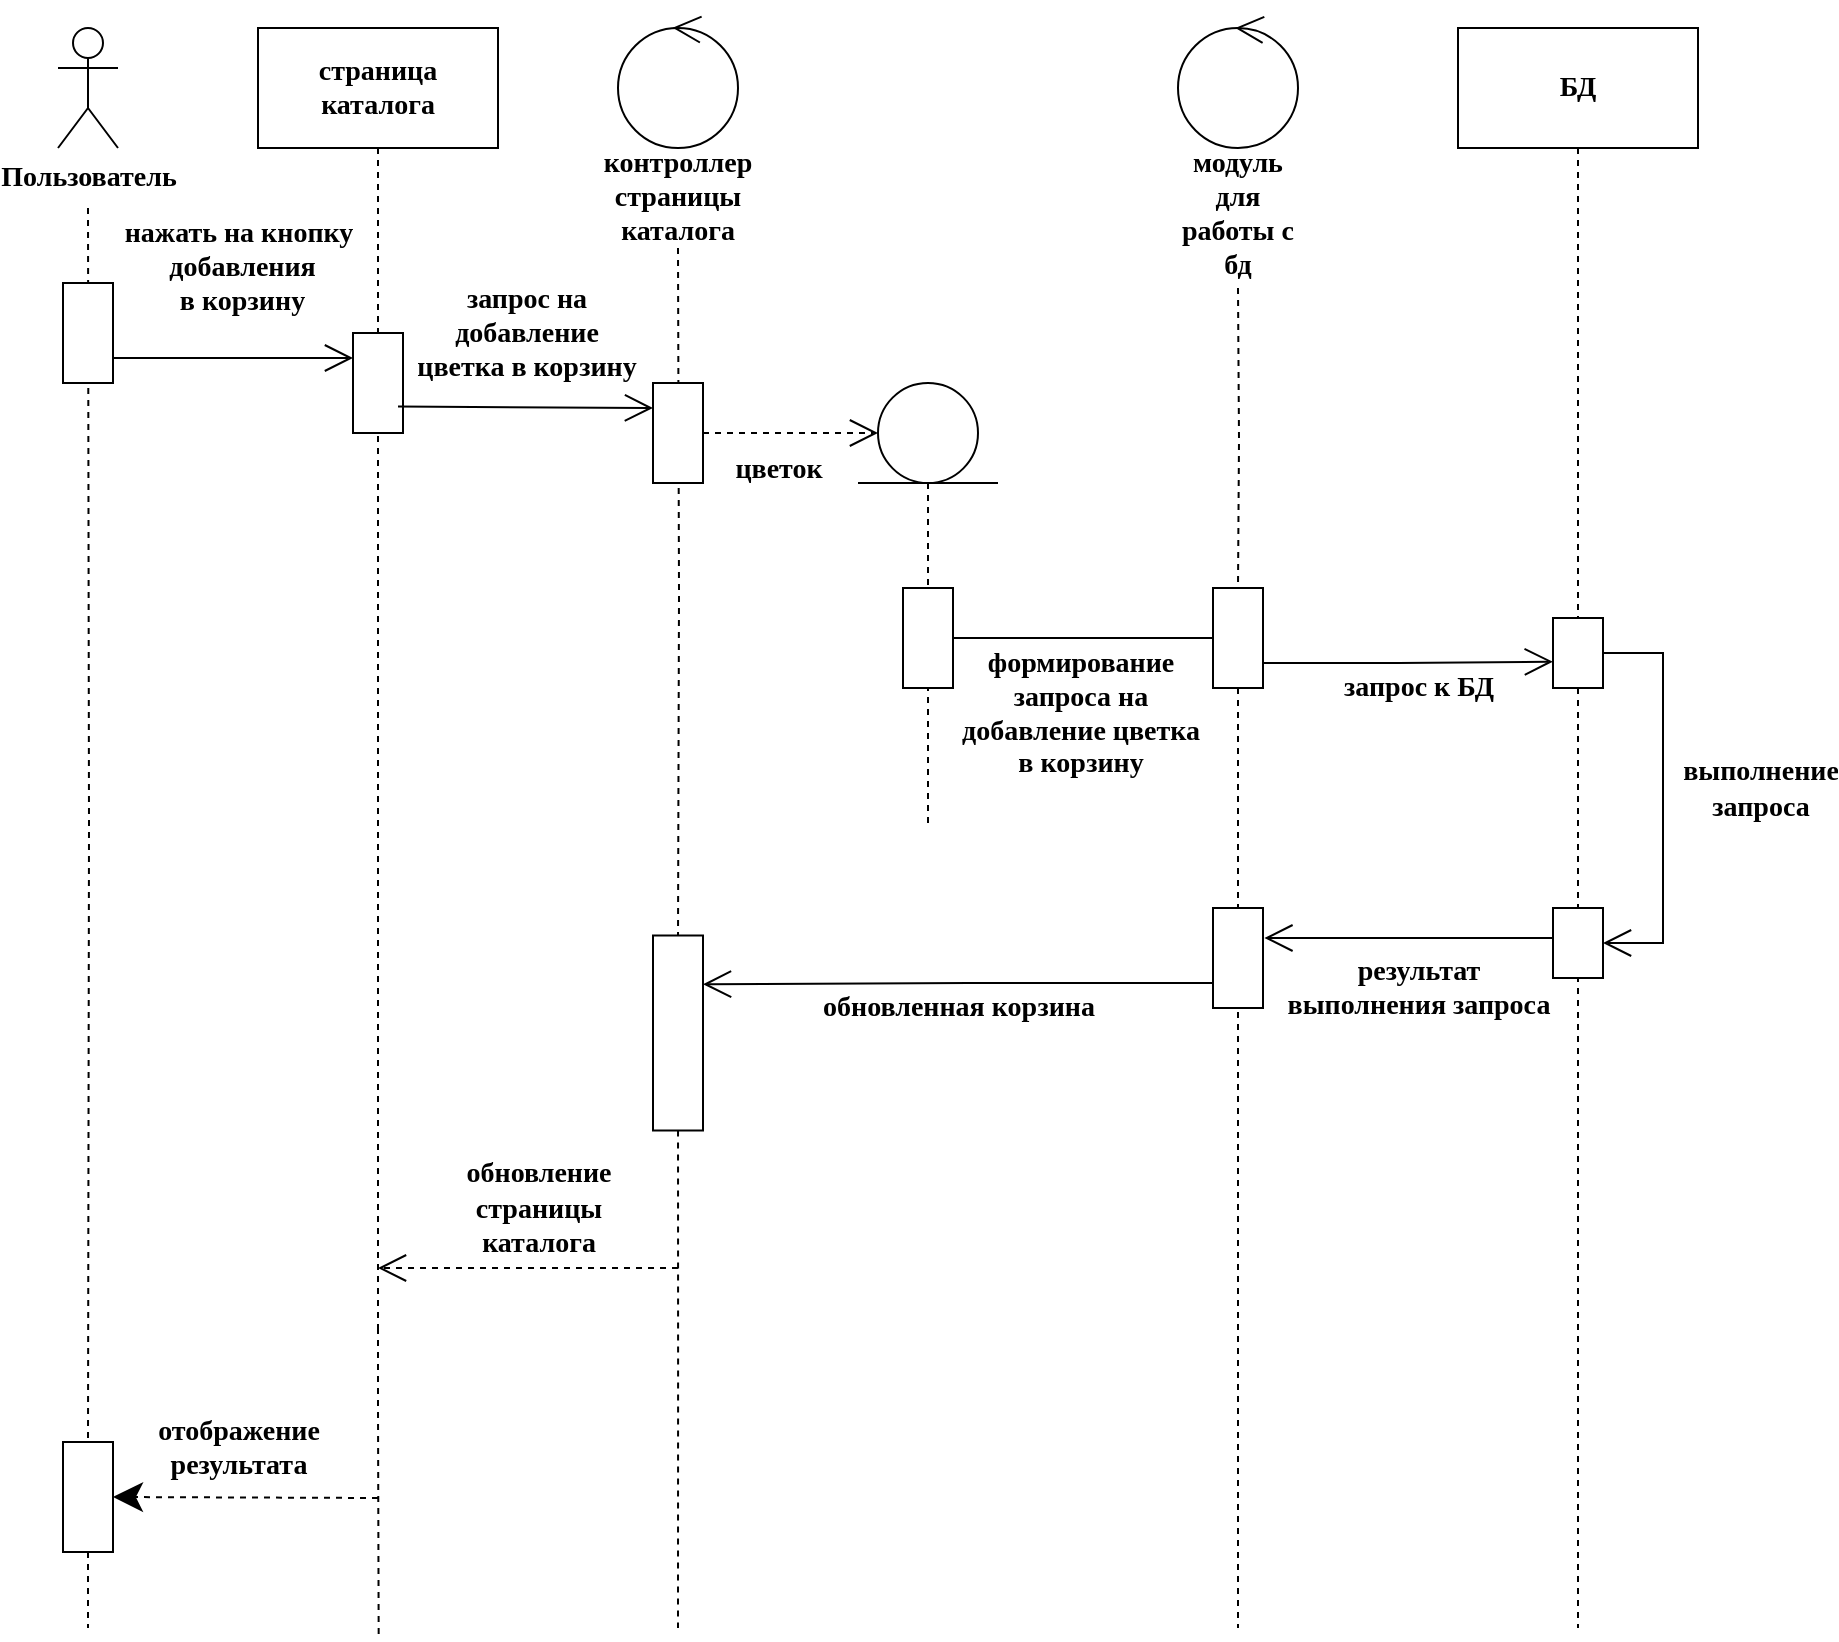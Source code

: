<mxfile version="17.4.5" type="device"><diagram id="fLpMSVebgl40Ps6qI0sM" name="Page-1"><mxGraphModel dx="1447" dy="755" grid="1" gridSize="10" guides="1" tooltips="1" connect="1" arrows="1" fold="1" page="1" pageScale="1" pageWidth="2336" pageHeight="1654" math="0" shadow="0"><root><mxCell id="0"/><mxCell id="1" parent="0"/><mxCell id="WnyRg5-pZBOEVQRQJYbf-41" value="" style="edgeStyle=orthogonalEdgeStyle;rounded=0;orthogonalLoop=1;jettySize=auto;html=1;endArrow=none;endFill=0;endSize=12;dashed=1;" parent="1" target="WnyRg5-pZBOEVQRQJYbf-40" edge="1"><mxGeometry relative="1" as="geometry"><mxPoint x="550" y="690" as="targetPoint"/><mxPoint x="550" y="190" as="sourcePoint"/></mxGeometry></mxCell><mxCell id="WnyRg5-pZBOEVQRQJYbf-47" value="" style="edgeStyle=orthogonalEdgeStyle;rounded=0;orthogonalLoop=1;jettySize=auto;html=1;dashed=1;endArrow=none;endFill=0;" parent="1" source="WnyRg5-pZBOEVQRQJYbf-5" edge="1"><mxGeometry relative="1" as="geometry"><mxPoint x="400" y="535" as="targetPoint"/><mxPoint x="400" y="140" as="sourcePoint"/></mxGeometry></mxCell><mxCell id="WnyRg5-pZBOEVQRQJYbf-57" value="" style="edgeStyle=orthogonalEdgeStyle;rounded=0;orthogonalLoop=1;jettySize=auto;html=1;dashed=1;endArrow=none;endFill=0;" parent="1" target="WnyRg5-pZBOEVQRQJYbf-56" edge="1"><mxGeometry relative="1" as="geometry"><mxPoint x="255" y="880" as="targetPoint"/><mxPoint x="255" y="170" as="sourcePoint"/><Array as="points"/></mxGeometry></mxCell><mxCell id="WnyRg5-pZBOEVQRQJYbf-4" style="edgeStyle=orthogonalEdgeStyle;rounded=0;orthogonalLoop=1;jettySize=auto;html=1;dashed=1;endArrow=none;endFill=0;startArrow=none;" parent="1" source="WnyRg5-pZBOEVQRQJYbf-56" edge="1"><mxGeometry relative="1" as="geometry"><mxPoint x="255" y="880" as="targetPoint"/><mxPoint x="255" y="160" as="sourcePoint"/><Array as="points"><mxPoint x="255" y="880"/></Array></mxGeometry></mxCell><mxCell id="WnyRg5-pZBOEVQRQJYbf-1" value="&lt;font style=&quot;font-size: 14px&quot; face=&quot;Times New Roman&quot;&gt;&lt;b&gt;Пользователь&lt;/b&gt;&lt;/font&gt;" style="shape=umlActor;verticalLabelPosition=bottom;verticalAlign=top;html=1;outlineConnect=0;" parent="1" vertex="1"><mxGeometry x="240" y="80" width="30" height="60" as="geometry"/></mxCell><mxCell id="WnyRg5-pZBOEVQRQJYbf-6" style="edgeStyle=orthogonalEdgeStyle;rounded=0;orthogonalLoop=1;jettySize=auto;html=1;dashed=1;endArrow=none;endFill=0;startArrow=none;" parent="1" edge="1"><mxGeometry relative="1" as="geometry"><mxPoint x="400" y="730" as="targetPoint"/><mxPoint x="400" y="530" as="sourcePoint"/></mxGeometry></mxCell><mxCell id="WnyRg5-pZBOEVQRQJYbf-5" value="&lt;b&gt;&lt;font style=&quot;font-size: 14px&quot; face=&quot;Times New Roman&quot;&gt;страница каталога&lt;/font&gt;&lt;/b&gt;" style="rounded=0;whiteSpace=wrap;html=1;" parent="1" vertex="1"><mxGeometry x="340" y="80" width="120" height="60" as="geometry"/></mxCell><mxCell id="WnyRg5-pZBOEVQRQJYbf-10" style="edgeStyle=orthogonalEdgeStyle;rounded=0;orthogonalLoop=1;jettySize=auto;html=1;endArrow=none;endFill=0;endSize=12;dashed=1;startArrow=none;" parent="1" source="WnyRg5-pZBOEVQRQJYbf-40" edge="1"><mxGeometry relative="1" as="geometry"><mxPoint x="550" y="880" as="targetPoint"/><mxPoint x="550" y="190" as="sourcePoint"/></mxGeometry></mxCell><mxCell id="WnyRg5-pZBOEVQRQJYbf-7" value="&lt;b&gt;&lt;font style=&quot;font-size: 14px&quot; face=&quot;Times New Roman&quot;&gt;контроллер страницы каталога&lt;/font&gt;&lt;/b&gt;" style="ellipse;whiteSpace=wrap;html=1;aspect=fixed;spacingTop=110;" parent="1" vertex="1"><mxGeometry x="520" y="80" width="60" height="60" as="geometry"/></mxCell><mxCell id="WnyRg5-pZBOEVQRQJYbf-9" value="" style="endArrow=open;html=1;rounded=0;exitX=0.5;exitY=0;exitDx=0;exitDy=0;entryX=0.455;entryY=-0.003;entryDx=0;entryDy=0;entryPerimeter=0;endFill=0;endSize=12;" parent="1" source="WnyRg5-pZBOEVQRQJYbf-7" target="WnyRg5-pZBOEVQRQJYbf-7" edge="1"><mxGeometry width="50" height="50" relative="1" as="geometry"><mxPoint x="460" y="150" as="sourcePoint"/><mxPoint x="510" y="100" as="targetPoint"/></mxGeometry></mxCell><mxCell id="WnyRg5-pZBOEVQRQJYbf-11" style="edgeStyle=orthogonalEdgeStyle;rounded=0;orthogonalLoop=1;jettySize=auto;html=1;endArrow=none;endFill=0;endSize=12;dashed=1;startArrow=none;" parent="1" source="WnyRg5-pZBOEVQRQJYbf-28" edge="1"><mxGeometry relative="1" as="geometry"><mxPoint x="830" y="880" as="targetPoint"/><mxPoint x="830" y="190" as="sourcePoint"/></mxGeometry></mxCell><mxCell id="WnyRg5-pZBOEVQRQJYbf-12" value="&lt;font style=&quot;font-size: 14px&quot; face=&quot;Times New Roman&quot;&gt;&lt;b&gt;&lt;br&gt;модуль для работы с бд&lt;/b&gt;&lt;/font&gt;" style="ellipse;whiteSpace=wrap;html=1;aspect=fixed;spacingTop=110;" parent="1" vertex="1"><mxGeometry x="800" y="80" width="60" height="60" as="geometry"/></mxCell><mxCell id="WnyRg5-pZBOEVQRQJYbf-13" value="" style="endArrow=open;html=1;rounded=0;exitX=0.5;exitY=0;exitDx=0;exitDy=0;entryX=0.455;entryY=-0.003;entryDx=0;entryDy=0;entryPerimeter=0;endFill=0;endSize=12;" parent="1" edge="1"><mxGeometry width="50" height="50" relative="1" as="geometry"><mxPoint x="831.35" y="80.18" as="sourcePoint"/><mxPoint x="828.65" y="80" as="targetPoint"/></mxGeometry></mxCell><mxCell id="WnyRg5-pZBOEVQRQJYbf-31" style="edgeStyle=orthogonalEdgeStyle;rounded=0;orthogonalLoop=1;jettySize=auto;html=1;endArrow=none;endFill=0;endSize=12;startArrow=none;dashed=1;exitX=1;exitY=0.5;exitDx=0;exitDy=0;" parent="1" source="WnyRg5-pZBOEVQRQJYbf-32" edge="1"><mxGeometry relative="1" as="geometry"><mxPoint x="1000" y="880" as="targetPoint"/><mxPoint x="990" y="490" as="sourcePoint"/><Array as="points"/></mxGeometry></mxCell><mxCell id="WnyRg5-pZBOEVQRQJYbf-14" value="&lt;font style=&quot;font-size: 14px&quot; face=&quot;Times New Roman&quot;&gt;&lt;b&gt;БД&lt;/b&gt;&lt;/font&gt;" style="rounded=0;whiteSpace=wrap;html=1;" parent="1" vertex="1"><mxGeometry x="940" y="80" width="120" height="60" as="geometry"/></mxCell><mxCell id="WnyRg5-pZBOEVQRQJYbf-15" value="" style="rounded=0;whiteSpace=wrap;html=1;rotation=90;" parent="1" vertex="1"><mxGeometry x="230" y="220" width="50" height="25" as="geometry"/></mxCell><mxCell id="WnyRg5-pZBOEVQRQJYbf-17" value="" style="rounded=0;whiteSpace=wrap;html=1;rotation=90;" parent="1" vertex="1"><mxGeometry x="375" y="245" width="50" height="25" as="geometry"/></mxCell><mxCell id="WnyRg5-pZBOEVQRQJYbf-18" value="" style="endArrow=open;html=1;rounded=0;endSize=12;exitX=0.75;exitY=0;exitDx=0;exitDy=0;entryX=0.25;entryY=1;entryDx=0;entryDy=0;endFill=0;" parent="1" source="WnyRg5-pZBOEVQRQJYbf-15" target="WnyRg5-pZBOEVQRQJYbf-17" edge="1"><mxGeometry width="50" height="50" relative="1" as="geometry"><mxPoint x="390" y="280" as="sourcePoint"/><mxPoint x="440" y="230" as="targetPoint"/></mxGeometry></mxCell><mxCell id="WnyRg5-pZBOEVQRQJYbf-19" value="&lt;font style=&quot;font-size: 14px&quot; face=&quot;Times New Roman&quot;&gt;&lt;b&gt;нажать на кнопку&lt;br&gt;&amp;nbsp;добавления&lt;br&gt;&amp;nbsp;в корзину&lt;/b&gt;&lt;/font&gt;" style="edgeLabel;html=1;align=center;verticalAlign=middle;resizable=0;points=[];" parent="WnyRg5-pZBOEVQRQJYbf-18" vertex="1" connectable="0"><mxGeometry x="-0.434" y="-2" relative="1" as="geometry"><mxPoint x="28" y="-47" as="offset"/></mxGeometry></mxCell><mxCell id="WnyRg5-pZBOEVQRQJYbf-25" value="&lt;b&gt;&lt;font style=&quot;font-size: 14px&quot; face=&quot;Times New Roman&quot;&gt;цветок&lt;/font&gt;&lt;/b&gt;" style="edgeStyle=orthogonalEdgeStyle;rounded=0;orthogonalLoop=1;jettySize=auto;html=1;exitX=0.5;exitY=0;exitDx=0;exitDy=0;entryX=0;entryY=0.5;entryDx=0;entryDy=0;endArrow=open;endFill=0;endSize=12;dashed=1;" parent="1" source="WnyRg5-pZBOEVQRQJYbf-20" target="WnyRg5-pZBOEVQRQJYbf-23" edge="1"><mxGeometry x="-0.143" y="-18" relative="1" as="geometry"><mxPoint as="offset"/></mxGeometry></mxCell><mxCell id="WnyRg5-pZBOEVQRQJYbf-20" value="" style="rounded=0;whiteSpace=wrap;html=1;rotation=90;" parent="1" vertex="1"><mxGeometry x="525" y="270" width="50" height="25" as="geometry"/></mxCell><mxCell id="WnyRg5-pZBOEVQRQJYbf-21" value="" style="endArrow=open;html=1;rounded=0;endSize=12;exitX=0.75;exitY=0;exitDx=0;exitDy=0;entryX=0.25;entryY=1;entryDx=0;entryDy=0;endFill=0;" parent="1" target="WnyRg5-pZBOEVQRQJYbf-20" edge="1"><mxGeometry width="50" height="50" relative="1" as="geometry"><mxPoint x="410.0" y="269.26" as="sourcePoint"/><mxPoint x="530" y="269.26" as="targetPoint"/></mxGeometry></mxCell><mxCell id="WnyRg5-pZBOEVQRQJYbf-22" value="&lt;font style=&quot;font-size: 14px&quot;&gt;&lt;b&gt;запрос на &lt;br&gt;добавление &lt;br&gt;цветка в корзину&lt;/b&gt;&lt;/font&gt;" style="edgeLabel;html=1;align=center;verticalAlign=middle;resizable=0;points=[];fontFamily=Times New Roman;" parent="WnyRg5-pZBOEVQRQJYbf-21" vertex="1" connectable="0"><mxGeometry x="-0.434" y="-2" relative="1" as="geometry"><mxPoint x="28" y="-39" as="offset"/></mxGeometry></mxCell><mxCell id="WnyRg5-pZBOEVQRQJYbf-26" style="edgeStyle=orthogonalEdgeStyle;rounded=0;orthogonalLoop=1;jettySize=auto;html=1;exitX=0.5;exitY=1;exitDx=0;exitDy=0;dashed=1;endArrow=none;endFill=0;endSize=12;startArrow=none;" parent="1" source="WnyRg5-pZBOEVQRQJYbf-27" edge="1"><mxGeometry relative="1" as="geometry"><mxPoint x="675" y="480" as="targetPoint"/><Array as="points"><mxPoint x="675" y="385"/><mxPoint x="675" y="480"/></Array></mxGeometry></mxCell><mxCell id="WnyRg5-pZBOEVQRQJYbf-23" value="" style="ellipse;whiteSpace=wrap;html=1;aspect=fixed;" parent="1" vertex="1"><mxGeometry x="650" y="257.5" width="50" height="50" as="geometry"/></mxCell><mxCell id="WnyRg5-pZBOEVQRQJYbf-24" value="" style="endArrow=none;html=1;rounded=0;endSize=12;" parent="1" edge="1"><mxGeometry width="50" height="50" relative="1" as="geometry"><mxPoint x="640" y="307.5" as="sourcePoint"/><mxPoint x="710" y="307.5" as="targetPoint"/></mxGeometry></mxCell><mxCell id="WnyRg5-pZBOEVQRQJYbf-30" value="&lt;font style=&quot;font-size: 14px&quot; face=&quot;Times New Roman&quot;&gt;&lt;b&gt;формирование &lt;br&gt;запроса на &lt;br&gt;добавление цветка &lt;br&gt;в корзину&lt;/b&gt;&lt;/font&gt;" style="edgeStyle=orthogonalEdgeStyle;rounded=0;orthogonalLoop=1;jettySize=auto;html=1;exitX=0.5;exitY=0;exitDx=0;exitDy=0;entryX=0.5;entryY=1;entryDx=0;entryDy=0;endArrow=none;endFill=0;endSize=12;" parent="1" source="WnyRg5-pZBOEVQRQJYbf-27" target="WnyRg5-pZBOEVQRQJYbf-28" edge="1"><mxGeometry x="-0.038" y="-37" relative="1" as="geometry"><Array as="points"><mxPoint x="688" y="385"/></Array><mxPoint x="1" y="1" as="offset"/></mxGeometry></mxCell><mxCell id="WnyRg5-pZBOEVQRQJYbf-35" value="&lt;font style=&quot;font-size: 14px&quot; face=&quot;Times New Roman&quot;&gt;&lt;b&gt;запрос к БД&lt;/b&gt;&lt;/font&gt;" style="edgeStyle=orthogonalEdgeStyle;rounded=0;orthogonalLoop=1;jettySize=auto;html=1;exitX=0.75;exitY=0;exitDx=0;exitDy=0;entryX=0.624;entryY=1.003;entryDx=0;entryDy=0;entryPerimeter=0;endArrow=open;endFill=0;endSize=12;" parent="1" source="WnyRg5-pZBOEVQRQJYbf-28" target="WnyRg5-pZBOEVQRQJYbf-32" edge="1"><mxGeometry x="0.068" y="-13" relative="1" as="geometry"><Array as="points"><mxPoint x="910" y="397"/></Array><mxPoint as="offset"/></mxGeometry></mxCell><mxCell id="WnyRg5-pZBOEVQRQJYbf-28" value="" style="rounded=0;whiteSpace=wrap;html=1;rotation=90;" parent="1" vertex="1"><mxGeometry x="805" y="372.5" width="50" height="25" as="geometry"/></mxCell><mxCell id="WnyRg5-pZBOEVQRQJYbf-29" value="" style="edgeStyle=orthogonalEdgeStyle;rounded=0;orthogonalLoop=1;jettySize=auto;html=1;endArrow=none;endFill=0;endSize=12;dashed=1;" parent="1" target="WnyRg5-pZBOEVQRQJYbf-28" edge="1"><mxGeometry relative="1" as="geometry"><mxPoint x="830" y="561.538" as="targetPoint"/><mxPoint x="830" y="210" as="sourcePoint"/></mxGeometry></mxCell><mxCell id="WnyRg5-pZBOEVQRQJYbf-37" value="&lt;b style=&quot;font-size: 14px&quot;&gt;&lt;font face=&quot;Times New Roman&quot; style=&quot;font-size: 14px&quot;&gt;выполнение&lt;br&gt;запроса&lt;/font&gt;&lt;/b&gt;" style="edgeStyle=orthogonalEdgeStyle;rounded=0;orthogonalLoop=1;jettySize=auto;html=1;exitX=0.5;exitY=0;exitDx=0;exitDy=0;entryX=0.5;entryY=0;entryDx=0;entryDy=0;endArrow=open;endFill=0;endSize=12;" parent="1" source="WnyRg5-pZBOEVQRQJYbf-32" target="WnyRg5-pZBOEVQRQJYbf-36" edge="1"><mxGeometry x="-0.049" y="48" relative="1" as="geometry"><mxPoint as="offset"/></mxGeometry></mxCell><mxCell id="WnyRg5-pZBOEVQRQJYbf-32" value="" style="rounded=0;whiteSpace=wrap;html=1;rotation=90;" parent="1" vertex="1"><mxGeometry x="982.5" y="380" width="35" height="25" as="geometry"/></mxCell><mxCell id="WnyRg5-pZBOEVQRQJYbf-33" value="" style="edgeStyle=orthogonalEdgeStyle;rounded=0;orthogonalLoop=1;jettySize=auto;html=1;exitX=0.5;exitY=1;exitDx=0;exitDy=0;endArrow=none;endFill=0;endSize=12;dashed=1;" parent="1" source="WnyRg5-pZBOEVQRQJYbf-14" target="WnyRg5-pZBOEVQRQJYbf-32" edge="1"><mxGeometry relative="1" as="geometry"><mxPoint x="1000" y="702" as="targetPoint"/><mxPoint x="1000" y="140" as="sourcePoint"/></mxGeometry></mxCell><mxCell id="WnyRg5-pZBOEVQRQJYbf-39" value="&lt;font style=&quot;font-size: 14px&quot; face=&quot;Times New Roman&quot;&gt;&lt;b&gt;результат &lt;br&gt;выполнения запроса&lt;/b&gt;&lt;/font&gt;" style="edgeStyle=orthogonalEdgeStyle;rounded=0;orthogonalLoop=1;jettySize=auto;html=1;exitX=0.5;exitY=1;exitDx=0;exitDy=0;endArrow=open;endFill=0;endSize=12;entryX=0.308;entryY=-0.028;entryDx=0;entryDy=0;entryPerimeter=0;" parent="1" source="WnyRg5-pZBOEVQRQJYbf-36" target="WnyRg5-pZBOEVQRQJYbf-38" edge="1"><mxGeometry x="-0.049" y="25" relative="1" as="geometry"><mxPoint x="870" y="538" as="targetPoint"/><Array as="points"><mxPoint x="988" y="535"/><mxPoint x="843" y="535"/></Array><mxPoint as="offset"/></mxGeometry></mxCell><mxCell id="WnyRg5-pZBOEVQRQJYbf-45" value="&lt;font style=&quot;font-size: 14px&quot; face=&quot;Times New Roman&quot;&gt;&lt;b&gt;обновленная корзина&lt;/b&gt;&lt;/font&gt;" style="edgeStyle=orthogonalEdgeStyle;rounded=0;orthogonalLoop=1;jettySize=auto;html=1;exitX=0.75;exitY=1;exitDx=0;exitDy=0;entryX=0.25;entryY=0;entryDx=0;entryDy=0;endArrow=open;endFill=0;endSize=12;" parent="1" source="WnyRg5-pZBOEVQRQJYbf-38" target="WnyRg5-pZBOEVQRQJYbf-40" edge="1"><mxGeometry x="0.002" y="12" relative="1" as="geometry"><mxPoint as="offset"/></mxGeometry></mxCell><mxCell id="WnyRg5-pZBOEVQRQJYbf-38" value="" style="rounded=0;whiteSpace=wrap;html=1;rotation=90;" parent="1" vertex="1"><mxGeometry x="805" y="532.5" width="50" height="25" as="geometry"/></mxCell><mxCell id="WnyRg5-pZBOEVQRQJYbf-40" value="" style="rounded=0;whiteSpace=wrap;html=1;rotation=90;" parent="1" vertex="1"><mxGeometry x="501.25" y="570" width="97.5" height="25" as="geometry"/></mxCell><mxCell id="WnyRg5-pZBOEVQRQJYbf-36" value="" style="rounded=0;whiteSpace=wrap;html=1;rotation=90;" parent="1" vertex="1"><mxGeometry x="982.5" y="525" width="35" height="25" as="geometry"/></mxCell><mxCell id="WnyRg5-pZBOEVQRQJYbf-27" value="" style="rounded=0;whiteSpace=wrap;html=1;rotation=90;" parent="1" vertex="1"><mxGeometry x="650" y="372.5" width="50" height="25" as="geometry"/></mxCell><mxCell id="WnyRg5-pZBOEVQRQJYbf-43" value="" style="edgeStyle=orthogonalEdgeStyle;rounded=0;orthogonalLoop=1;jettySize=auto;html=1;exitX=0.5;exitY=1;exitDx=0;exitDy=0;dashed=1;endArrow=none;endFill=0;endSize=12;" parent="1" source="WnyRg5-pZBOEVQRQJYbf-23" target="WnyRg5-pZBOEVQRQJYbf-27" edge="1"><mxGeometry relative="1" as="geometry"><mxPoint x="675" y="440" as="targetPoint"/><mxPoint x="675" y="307.5" as="sourcePoint"/></mxGeometry></mxCell><mxCell id="WnyRg5-pZBOEVQRQJYbf-53" style="edgeStyle=orthogonalEdgeStyle;rounded=0;orthogonalLoop=1;jettySize=auto;html=1;exitX=0.5;exitY=1;exitDx=0;exitDy=0;dashed=1;endArrow=none;endFill=0;endSize=12;strokeWidth=1;" parent="1" edge="1"><mxGeometry relative="1" as="geometry"><mxPoint x="400.333" y="884" as="targetPoint"/><mxPoint x="400" y="730" as="sourcePoint"/><Array as="points"><mxPoint x="400" y="770"/><mxPoint x="400" y="770"/></Array></mxGeometry></mxCell><mxCell id="WnyRg5-pZBOEVQRQJYbf-52" value="" style="endArrow=open;html=1;rounded=0;endSize=12;strokeWidth=1;endFill=0;dashed=1;" parent="1" edge="1"><mxGeometry width="50" height="50" relative="1" as="geometry"><mxPoint x="550" y="700" as="sourcePoint"/><mxPoint x="400" y="700" as="targetPoint"/></mxGeometry></mxCell><mxCell id="WnyRg5-pZBOEVQRQJYbf-59" value="&lt;b style=&quot;font-size: 14px&quot;&gt;&lt;font face=&quot;Times New Roman&quot;&gt;обновление &lt;br&gt;страницы &lt;br&gt;каталога&lt;/font&gt;&lt;/b&gt;" style="edgeLabel;html=1;align=center;verticalAlign=middle;resizable=0;points=[];" parent="WnyRg5-pZBOEVQRQJYbf-52" vertex="1" connectable="0"><mxGeometry x="-0.294" relative="1" as="geometry"><mxPoint x="-17" y="-30" as="offset"/></mxGeometry></mxCell><mxCell id="WnyRg5-pZBOEVQRQJYbf-56" value="" style="rounded=0;whiteSpace=wrap;html=1;rotation=90;" parent="1" vertex="1"><mxGeometry x="227.5" y="802" width="55" height="25" as="geometry"/></mxCell><mxCell id="WnyRg5-pZBOEVQRQJYbf-58" value="&lt;font style=&quot;font-size: 14px&quot; face=&quot;Times New Roman&quot;&gt;&lt;b&gt;отображение&lt;br&gt;результата&lt;/b&gt;&lt;/font&gt;" style="endArrow=classic;html=1;rounded=0;dashed=1;endSize=12;strokeWidth=1;entryX=0.5;entryY=0;entryDx=0;entryDy=0;" parent="1" target="WnyRg5-pZBOEVQRQJYbf-56" edge="1"><mxGeometry x="0.058" y="-25" width="50" height="50" relative="1" as="geometry"><mxPoint x="400" y="815" as="sourcePoint"/><mxPoint x="390" y="750" as="targetPoint"/><mxPoint as="offset"/></mxGeometry></mxCell></root></mxGraphModel></diagram></mxfile>